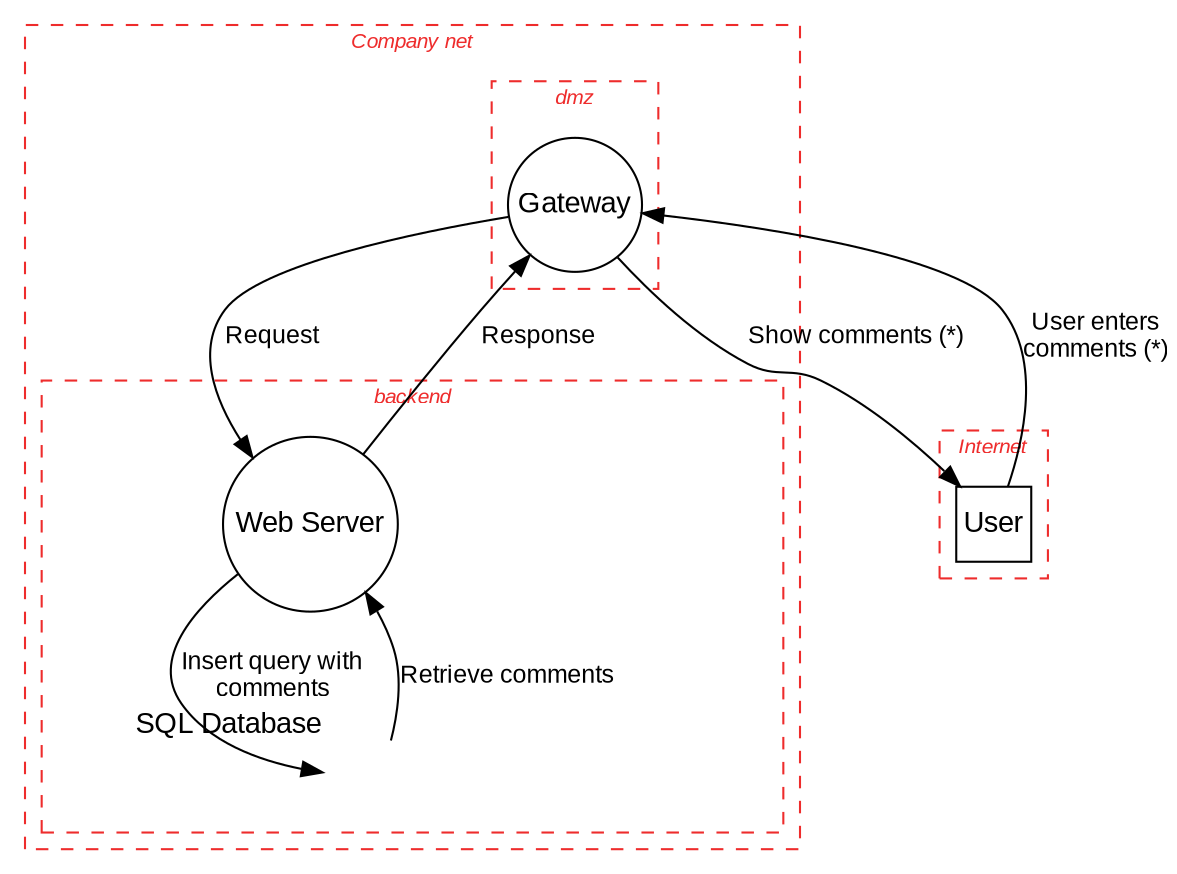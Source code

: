 digraph tm {
    graph [
        fontname = Arial;
        fontsize = 14;
    ]
    node [
        fontname = Arial;
        fontsize = 14;
        rankdir = lr;
    ]
    edge [
        shape = none;
        arrowtail = onormal;
        fontname = Arial;
        fontsize = 12;
    ]
    labelloc = "t";
    fontsize = 20;
    nodesep = 1;

    subgraph cluster_boundary_Companynet_88f2d9c06f {
        graph [
            fontsize = 10;
            fontcolor = firebrick2;
            style = dashed;
            color = firebrick2;
            label = <<i>Company net</i>>;
        ]

        subgraph cluster_boundary_dmz_579e9aae81 {
            graph [
                fontsize = 10;
                fontcolor = firebrick2;
                style = dashed;
                color = firebrick2;
                label = <<i>dmz</i>>;
            ]

            server_Gateway_f8af758679 [
                shape = circle;
                color = black;
                fontcolor = black;
                label = "Gateway";
                margin = 0.02;
            ]

        }

        subgraph cluster_boundary_backend_f2eb7a3ff7 {
            graph [
                fontsize = 10;
                fontcolor = firebrick2;
                style = dashed;
                color = firebrick2;
                label = <<i>backend</i>>;
            ]

            server_WebServer_2c440ebe53 [
                shape = circle;
                color = black;
                fontcolor = black;
                label = "Web Server";
                margin = 0.02;
            ]

            datastore_SQLDatabase_0291419f72 [
                shape = none;
                fixedsize = shape;
                image = "INSTALL_PATH/pytm/images/datastore.png";
                imagescale = true;
                color = black;
                fontcolor = black;
                xlabel = "SQL Database";
                label = "";
            ]

        }

    }

    subgraph cluster_boundary_Internet_acf3059e70 {
        graph [
            fontsize = 10;
            fontcolor = firebrick2;
            style = dashed;
            color = firebrick2;
            label = <<i>Internet</i>>;
        ]

        actor_User_d2006ce1bb [
            shape = square;
            color = black;
            fontcolor = black;
            label = "User";
            margin = 0.02;
        ]

    }

    actor_User_d2006ce1bb -> server_Gateway_f8af758679 [
        color = black;
        fontcolor = black;
        dir = forward;
        label = "User enters\ncomments (*)";
    ]

    server_Gateway_f8af758679 -> server_WebServer_2c440ebe53 [
        color = black;
        fontcolor = black;
        dir = forward;
        label = "Request";
    ]

    server_WebServer_2c440ebe53 -> datastore_SQLDatabase_0291419f72 [
        color = black;
        fontcolor = black;
        dir = forward;
        label = "Insert query with\ncomments";
    ]

    datastore_SQLDatabase_0291419f72 -> server_WebServer_2c440ebe53 [
        color = black;
        fontcolor = black;
        dir = forward;
        label = "Retrieve comments";
    ]

    server_WebServer_2c440ebe53 -> server_Gateway_f8af758679 [
        color = black;
        fontcolor = black;
        dir = forward;
        label = "Response";
    ]

    server_Gateway_f8af758679 -> actor_User_d2006ce1bb [
        color = black;
        fontcolor = black;
        dir = forward;
        label = "Show comments (*)";
    ]

}
